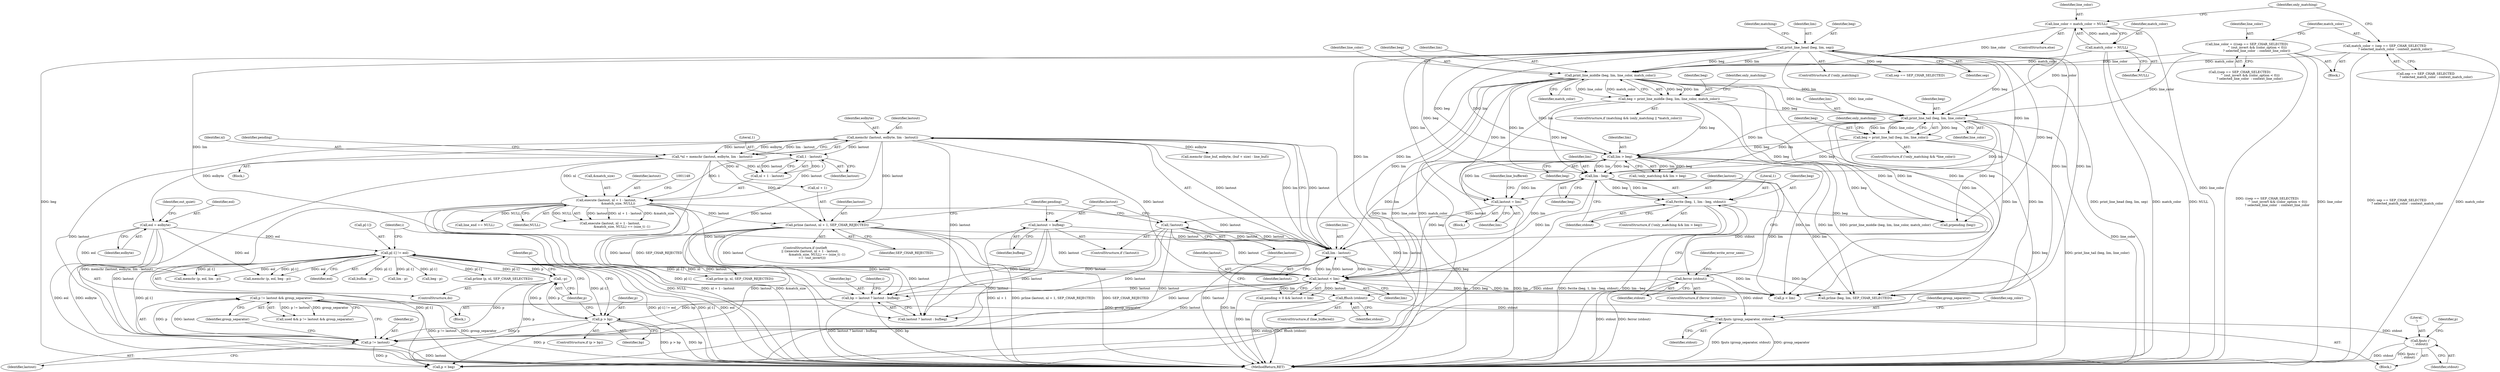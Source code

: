 digraph "0_savannah_8fcf61523644df42e1905c81bed26838e0b04f91@API" {
"1001226" [label="(Call,fputs (group_separator, stdout))"];
"1001218" [label="(Call,p != lastout && group_separator)"];
"1001219" [label="(Call,p != lastout)"];
"1001205" [label="(Call,p[-1] != eol)"];
"1001203" [label="(Call,--p)"];
"1001199" [label="(Call,p > bp)"];
"1001183" [label="(Call,bp = lastout ? lastout : bufbeg)"];
"1001123" [label="(Call,memchr (lastout, eolbyte, lim - lastout))"];
"1001126" [label="(Call,lim - lastout)"];
"1001116" [label="(Call,lastout < lim)"];
"1001153" [label="(Call,prline (lastout, nl + 1, SEP_CHAR_REJECTED))"];
"1001137" [label="(Call,execute (lastout, nl + 1 - lastout,\n                        &match_size, NULL))"];
"1001141" [label="(Call,1 - lastout)"];
"1001121" [label="(Call,*nl = memchr (lastout, eolbyte, lim - lastout))"];
"1001108" [label="(Call,lastout = bufbeg)"];
"1001106" [label="(Call,!lastout)"];
"1001097" [label="(Call,lastout = lim)"];
"1001054" [label="(Call,print_line_middle (beg, lim, line_color, match_color))"];
"1000988" [label="(Call,print_line_head (beg, lim, sep))"];
"1001027" [label="(Call,line_color = match_color = NULL)"];
"1001029" [label="(Call,match_color = NULL)"];
"1001004" [label="(Call,line_color = (((sep == SEP_CHAR_SELECTED)\n                     ^ (out_invert && (color_option < 0)))\n                    ? selected_line_color  : context_line_color))"];
"1001018" [label="(Call,match_color = (sep == SEP_CHAR_SELECTED\n                     ? selected_match_color : context_match_color))"];
"1001067" [label="(Call,print_line_tail (beg, lim, line_color))"];
"1001052" [label="(Call,beg = print_line_middle (beg, lim, line_color, match_color))"];
"1001075" [label="(Call,lim > beg)"];
"1001065" [label="(Call,beg = print_line_tail (beg, lim, line_color))"];
"1001081" [label="(Call,lim - beg)"];
"1001169" [label="(Call,eol = eolbyte)"];
"1001086" [label="(Call,ferror (stdout))"];
"1001078" [label="(Call,fwrite (beg, 1, lim - beg, stdout))"];
"1001102" [label="(Call,fflush (stdout))"];
"1001231" [label="(Call,fputc ('\n', stdout))"];
"1001216" [label="(Call,used && p != lastout && group_separator)"];
"1001045" [label="(ControlStructure,if (matching && (only_matching || *match_color)))"];
"1001415" [label="(MethodReturn,RET)"];
"1001232" [label="(Literal,'\n')"];
"1001005" [label="(Identifier,line_color)"];
"1001078" [label="(Call,fwrite (beg, 1, lim - beg, stdout))"];
"1001122" [label="(Identifier,nl)"];
"1001105" [label="(ControlStructure,if (!lastout))"];
"1001197" [label="(Identifier,i)"];
"1001098" [label="(Identifier,lastout)"];
"1000985" [label="(ControlStructure,if (!only_matching))"];
"1001198" [label="(ControlStructure,if (p > bp))"];
"1001074" [label="(Identifier,only_matching)"];
"1001210" [label="(Identifier,eol)"];
"1001303" [label="(Call,buflim - p)"];
"1001070" [label="(Identifier,line_color)"];
"1001059" [label="(ControlStructure,if (!only_matching && *line_color))"];
"1001144" [label="(Call,&match_size)"];
"1001356" [label="(Call,memchr (line_buf, eolbyte, (buf + size) - line_buf))"];
"1001052" [label="(Call,beg = print_line_middle (beg, lim, line_color, match_color))"];
"1001205" [label="(Call,p[-1] != eol)"];
"1001365" [label="(Call,line_end == NULL)"];
"1001226" [label="(Call,fputs (group_separator, stdout))"];
"1001153" [label="(Call,prline (lastout, nl + 1, SEP_CHAR_REJECTED))"];
"1000988" [label="(Call,print_line_head (beg, lim, sep))"];
"1001199" [label="(Call,p > bp)"];
"1001169" [label="(Call,eol = eolbyte)"];
"1001185" [label="(Call,lastout ? lastout : bufbeg)"];
"1001146" [label="(Identifier,NULL)"];
"1001065" [label="(Call,beg = print_line_tail (beg, lim, line_color))"];
"1001277" [label="(Call,memchr (p, eol, lim - p))"];
"1001086" [label="(Call,ferror (stdout))"];
"1001280" [label="(Call,lim - p)"];
"1001004" [label="(Call,line_color = (((sep == SEP_CHAR_SELECTED)\n                     ^ (out_invert && (color_option < 0)))\n                    ? selected_line_color  : context_line_color))"];
"1001053" [label="(Identifier,beg)"];
"1000981" [label="(Block,)"];
"1001055" [label="(Identifier,beg)"];
"1001181" [label="(Call,prpending (beg))"];
"1001227" [label="(Identifier,group_separator)"];
"1001121" [label="(Call,*nl = memchr (lastout, eolbyte, lim - lastout))"];
"1001068" [label="(Identifier,beg)"];
"1001112" [label="(Call,pending > 0 && lastout < lim)"];
"1001141" [label="(Call,1 - lastout)"];
"1000993" [label="(Identifier,matching)"];
"1001099" [label="(Identifier,lim)"];
"1001035" [label="(Identifier,only_matching)"];
"1001018" [label="(Call,match_color = (sep == SEP_CHAR_SELECTED\n                     ? selected_match_color : context_match_color))"];
"1001222" [label="(Identifier,group_separator)"];
"1001003" [label="(Block,)"];
"1001066" [label="(Identifier,beg)"];
"1001079" [label="(Identifier,beg)"];
"1000990" [label="(Identifier,lim)"];
"1001236" [label="(Identifier,p)"];
"1001184" [label="(Identifier,bp)"];
"1001031" [label="(Identifier,NULL)"];
"1001233" [label="(Identifier,stdout)"];
"1001250" [label="(Call,prline (p, nl, SEP_CHAR_REJECTED))"];
"1001171" [label="(Identifier,eolbyte)"];
"1001109" [label="(Identifier,lastout)"];
"1001069" [label="(Identifier,lim)"];
"1001142" [label="(Literal,1)"];
"1001056" [label="(Identifier,lim)"];
"1001220" [label="(Identifier,p)"];
"1001102" [label="(Call,fflush (stdout))"];
"1001219" [label="(Call,p != lastout)"];
"1001029" [label="(Call,match_color = NULL)"];
"1001090" [label="(Identifier,write_error_seen)"];
"1001125" [label="(Identifier,eolbyte)"];
"1001138" [label="(Identifier,lastout)"];
"1001132" [label="(ControlStructure,if (outleft\n          || ((execute (lastout, nl + 1 - lastout,\n                        &match_size, NULL) == (size_t) -1)\n              == !out_invert)))"];
"1001071" [label="(ControlStructure,if (!only_matching && lim > beg))"];
"1001107" [label="(Identifier,lastout)"];
"1001097" [label="(Call,lastout = lim)"];
"1001235" [label="(Call,p < beg)"];
"1001155" [label="(Call,nl + 1)"];
"1000989" [label="(Identifier,beg)"];
"1001116" [label="(Call,lastout < lim)"];
"1000995" [label="(Call,sep == SEP_CHAR_SELECTED)"];
"1001230" [label="(Identifier,sep_color)"];
"1001223" [label="(Block,)"];
"1001077" [label="(Identifier,beg)"];
"1001106" [label="(Call,!lastout)"];
"1001108" [label="(Call,lastout = bufbeg)"];
"1001206" [label="(Call,p[-1])"];
"1001085" [label="(ControlStructure,if (ferror (stdout)))"];
"1001191" [label="(Identifier,i)"];
"1001242" [label="(Call,memchr (p, eol, beg - p))"];
"1000991" [label="(Identifier,sep)"];
"1001030" [label="(Identifier,match_color)"];
"1001201" [label="(Identifier,bp)"];
"1001054" [label="(Call,print_line_middle (beg, lim, line_color, match_color))"];
"1001177" [label="(Identifier,out_quiet)"];
"1001117" [label="(Identifier,lastout)"];
"1001204" [label="(Identifier,p)"];
"1001200" [label="(Identifier,p)"];
"1001128" [label="(Identifier,lastout)"];
"1001154" [label="(Identifier,lastout)"];
"1001100" [label="(ControlStructure,if (line_buffered))"];
"1001082" [label="(Identifier,lim)"];
"1001139" [label="(Call,nl + 1 - lastout)"];
"1001006" [label="(Call,((sep == SEP_CHAR_SELECTED)\n                     ^ (out_invert && (color_option < 0)))\n                    ? selected_line_color  : context_line_color)"];
"1001081" [label="(Call,lim - beg)"];
"1001067" [label="(Call,print_line_tail (beg, lim, line_color))"];
"1001231" [label="(Call,fputc ('\n', stdout))"];
"1001118" [label="(Identifier,lim)"];
"1001062" [label="(Identifier,only_matching)"];
"1001137" [label="(Call,execute (lastout, nl + 1 - lastout,\n                        &match_size, NULL))"];
"1001126" [label="(Call,lim - lastout)"];
"1001228" [label="(Identifier,stdout)"];
"1001027" [label="(Call,line_color = match_color = NULL)"];
"1001020" [label="(Call,sep == SEP_CHAR_SELECTED\n                     ? selected_match_color : context_match_color)"];
"1001123" [label="(Call,memchr (lastout, eolbyte, lim - lastout))"];
"1001221" [label="(Identifier,lastout)"];
"1001110" [label="(Identifier,bufbeg)"];
"1001103" [label="(Identifier,stdout)"];
"1001127" [label="(Identifier,lim)"];
"1001026" [label="(ControlStructure,else)"];
"1001131" [label="(Identifier,pending)"];
"1001203" [label="(Call,--p)"];
"1001028" [label="(Identifier,line_color)"];
"1001183" [label="(Call,bp = lastout ? lastout : bufbeg)"];
"1001084" [label="(Identifier,stdout)"];
"1001057" [label="(Identifier,line_color)"];
"1001164" [label="(Block,)"];
"1001207" [label="(Identifier,p)"];
"1001101" [label="(Identifier,line_buffered)"];
"1001058" [label="(Identifier,match_color)"];
"1001083" [label="(Identifier,beg)"];
"1001072" [label="(Call,!only_matching && lim > beg)"];
"1001245" [label="(Call,beg - p)"];
"1001218" [label="(Call,p != lastout && group_separator)"];
"1001265" [label="(Call,p < lim)"];
"1001080" [label="(Literal,1)"];
"1001310" [label="(Call,prline (beg, lim, SEP_CHAR_SELECTED))"];
"1001170" [label="(Identifier,eol)"];
"1001124" [label="(Identifier,lastout)"];
"1001114" [label="(Identifier,pending)"];
"1001019" [label="(Identifier,match_color)"];
"1001087" [label="(Identifier,stdout)"];
"1001136" [label="(Call,execute (lastout, nl + 1 - lastout,\n                        &match_size, NULL) == (size_t) -1)"];
"1001202" [label="(ControlStructure,do)"];
"1001143" [label="(Identifier,lastout)"];
"1001158" [label="(Identifier,SEP_CHAR_REJECTED)"];
"1001119" [label="(Block,)"];
"1001288" [label="(Call,prline (p, nl, SEP_CHAR_SELECTED))"];
"1001075" [label="(Call,lim > beg)"];
"1001076" [label="(Identifier,lim)"];
"1001226" -> "1001223"  [label="AST: "];
"1001226" -> "1001228"  [label="CFG: "];
"1001227" -> "1001226"  [label="AST: "];
"1001228" -> "1001226"  [label="AST: "];
"1001230" -> "1001226"  [label="CFG: "];
"1001226" -> "1001415"  [label="DDG: group_separator"];
"1001226" -> "1001415"  [label="DDG: fputs (group_separator, stdout)"];
"1001218" -> "1001226"  [label="DDG: group_separator"];
"1001086" -> "1001226"  [label="DDG: stdout"];
"1001102" -> "1001226"  [label="DDG: stdout"];
"1001226" -> "1001231"  [label="DDG: stdout"];
"1001218" -> "1001216"  [label="AST: "];
"1001218" -> "1001219"  [label="CFG: "];
"1001218" -> "1001222"  [label="CFG: "];
"1001219" -> "1001218"  [label="AST: "];
"1001222" -> "1001218"  [label="AST: "];
"1001216" -> "1001218"  [label="CFG: "];
"1001218" -> "1001415"  [label="DDG: p != lastout"];
"1001218" -> "1001415"  [label="DDG: group_separator"];
"1001218" -> "1001216"  [label="DDG: p != lastout"];
"1001218" -> "1001216"  [label="DDG: group_separator"];
"1001219" -> "1001218"  [label="DDG: p"];
"1001219" -> "1001218"  [label="DDG: lastout"];
"1001219" -> "1001221"  [label="CFG: "];
"1001220" -> "1001219"  [label="AST: "];
"1001221" -> "1001219"  [label="AST: "];
"1001222" -> "1001219"  [label="CFG: "];
"1001219" -> "1001415"  [label="DDG: lastout"];
"1001205" -> "1001219"  [label="DDG: p[-1]"];
"1001199" -> "1001219"  [label="DDG: p"];
"1001203" -> "1001219"  [label="DDG: p"];
"1001123" -> "1001219"  [label="DDG: lastout"];
"1001153" -> "1001219"  [label="DDG: lastout"];
"1001108" -> "1001219"  [label="DDG: lastout"];
"1001137" -> "1001219"  [label="DDG: lastout"];
"1001106" -> "1001219"  [label="DDG: lastout"];
"1001116" -> "1001219"  [label="DDG: lastout"];
"1001219" -> "1001235"  [label="DDG: p"];
"1001205" -> "1001202"  [label="AST: "];
"1001205" -> "1001210"  [label="CFG: "];
"1001206" -> "1001205"  [label="AST: "];
"1001210" -> "1001205"  [label="AST: "];
"1001204" -> "1001205"  [label="CFG: "];
"1001197" -> "1001205"  [label="CFG: "];
"1001205" -> "1001415"  [label="DDG: p[-1] != eol"];
"1001205" -> "1001415"  [label="DDG: p[-1]"];
"1001205" -> "1001415"  [label="DDG: eol"];
"1001205" -> "1001199"  [label="DDG: p[-1]"];
"1001205" -> "1001203"  [label="DDG: p[-1]"];
"1001203" -> "1001205"  [label="DDG: p"];
"1001169" -> "1001205"  [label="DDG: eol"];
"1001205" -> "1001235"  [label="DDG: p[-1]"];
"1001205" -> "1001242"  [label="DDG: p[-1]"];
"1001205" -> "1001242"  [label="DDG: eol"];
"1001205" -> "1001245"  [label="DDG: p[-1]"];
"1001205" -> "1001250"  [label="DDG: p[-1]"];
"1001205" -> "1001265"  [label="DDG: p[-1]"];
"1001205" -> "1001277"  [label="DDG: p[-1]"];
"1001205" -> "1001277"  [label="DDG: eol"];
"1001205" -> "1001280"  [label="DDG: p[-1]"];
"1001205" -> "1001288"  [label="DDG: p[-1]"];
"1001205" -> "1001303"  [label="DDG: p[-1]"];
"1001203" -> "1001202"  [label="AST: "];
"1001203" -> "1001204"  [label="CFG: "];
"1001204" -> "1001203"  [label="AST: "];
"1001207" -> "1001203"  [label="CFG: "];
"1001203" -> "1001199"  [label="DDG: p"];
"1001199" -> "1001203"  [label="DDG: p"];
"1001203" -> "1001235"  [label="DDG: p"];
"1001199" -> "1001198"  [label="AST: "];
"1001199" -> "1001201"  [label="CFG: "];
"1001200" -> "1001199"  [label="AST: "];
"1001201" -> "1001199"  [label="AST: "];
"1001204" -> "1001199"  [label="CFG: "];
"1001197" -> "1001199"  [label="CFG: "];
"1001199" -> "1001415"  [label="DDG: p > bp"];
"1001199" -> "1001415"  [label="DDG: bp"];
"1001183" -> "1001199"  [label="DDG: bp"];
"1001199" -> "1001235"  [label="DDG: p"];
"1001183" -> "1001164"  [label="AST: "];
"1001183" -> "1001185"  [label="CFG: "];
"1001184" -> "1001183"  [label="AST: "];
"1001185" -> "1001183"  [label="AST: "];
"1001191" -> "1001183"  [label="CFG: "];
"1001183" -> "1001415"  [label="DDG: lastout ? lastout : bufbeg"];
"1001183" -> "1001415"  [label="DDG: bp"];
"1001123" -> "1001183"  [label="DDG: lastout"];
"1001153" -> "1001183"  [label="DDG: lastout"];
"1001108" -> "1001183"  [label="DDG: lastout"];
"1001137" -> "1001183"  [label="DDG: lastout"];
"1001106" -> "1001183"  [label="DDG: lastout"];
"1001116" -> "1001183"  [label="DDG: lastout"];
"1001123" -> "1001121"  [label="AST: "];
"1001123" -> "1001126"  [label="CFG: "];
"1001124" -> "1001123"  [label="AST: "];
"1001125" -> "1001123"  [label="AST: "];
"1001126" -> "1001123"  [label="AST: "];
"1001121" -> "1001123"  [label="CFG: "];
"1001123" -> "1001415"  [label="DDG: lim - lastout"];
"1001123" -> "1001116"  [label="DDG: lastout"];
"1001123" -> "1001121"  [label="DDG: lastout"];
"1001123" -> "1001121"  [label="DDG: eolbyte"];
"1001123" -> "1001121"  [label="DDG: lim - lastout"];
"1001126" -> "1001123"  [label="DDG: lastout"];
"1001126" -> "1001123"  [label="DDG: lim"];
"1001123" -> "1001126"  [label="DDG: lastout"];
"1001123" -> "1001141"  [label="DDG: lastout"];
"1001123" -> "1001153"  [label="DDG: lastout"];
"1001123" -> "1001169"  [label="DDG: eolbyte"];
"1001123" -> "1001185"  [label="DDG: lastout"];
"1001123" -> "1001356"  [label="DDG: eolbyte"];
"1001126" -> "1001128"  [label="CFG: "];
"1001127" -> "1001126"  [label="AST: "];
"1001128" -> "1001126"  [label="AST: "];
"1001126" -> "1001415"  [label="DDG: lim"];
"1001126" -> "1001116"  [label="DDG: lim"];
"1001116" -> "1001126"  [label="DDG: lim"];
"1001116" -> "1001126"  [label="DDG: lastout"];
"1001054" -> "1001126"  [label="DDG: lim"];
"1000988" -> "1001126"  [label="DDG: lim"];
"1001067" -> "1001126"  [label="DDG: lim"];
"1001075" -> "1001126"  [label="DDG: lim"];
"1001081" -> "1001126"  [label="DDG: lim"];
"1001153" -> "1001126"  [label="DDG: lastout"];
"1001108" -> "1001126"  [label="DDG: lastout"];
"1001137" -> "1001126"  [label="DDG: lastout"];
"1001106" -> "1001126"  [label="DDG: lastout"];
"1001126" -> "1001265"  [label="DDG: lim"];
"1001126" -> "1001310"  [label="DDG: lim"];
"1001116" -> "1001112"  [label="AST: "];
"1001116" -> "1001118"  [label="CFG: "];
"1001117" -> "1001116"  [label="AST: "];
"1001118" -> "1001116"  [label="AST: "];
"1001112" -> "1001116"  [label="CFG: "];
"1001116" -> "1001415"  [label="DDG: lim"];
"1001116" -> "1001112"  [label="DDG: lastout"];
"1001116" -> "1001112"  [label="DDG: lim"];
"1001153" -> "1001116"  [label="DDG: lastout"];
"1001108" -> "1001116"  [label="DDG: lastout"];
"1001137" -> "1001116"  [label="DDG: lastout"];
"1001106" -> "1001116"  [label="DDG: lastout"];
"1001054" -> "1001116"  [label="DDG: lim"];
"1000988" -> "1001116"  [label="DDG: lim"];
"1001067" -> "1001116"  [label="DDG: lim"];
"1001075" -> "1001116"  [label="DDG: lim"];
"1001081" -> "1001116"  [label="DDG: lim"];
"1001116" -> "1001185"  [label="DDG: lastout"];
"1001116" -> "1001265"  [label="DDG: lim"];
"1001116" -> "1001310"  [label="DDG: lim"];
"1001153" -> "1001132"  [label="AST: "];
"1001153" -> "1001158"  [label="CFG: "];
"1001154" -> "1001153"  [label="AST: "];
"1001155" -> "1001153"  [label="AST: "];
"1001158" -> "1001153"  [label="AST: "];
"1001114" -> "1001153"  [label="CFG: "];
"1001153" -> "1001415"  [label="DDG: nl + 1"];
"1001153" -> "1001415"  [label="DDG: prline (lastout, nl + 1, SEP_CHAR_REJECTED)"];
"1001153" -> "1001415"  [label="DDG: SEP_CHAR_REJECTED"];
"1001137" -> "1001153"  [label="DDG: lastout"];
"1001121" -> "1001153"  [label="DDG: nl"];
"1001153" -> "1001185"  [label="DDG: lastout"];
"1001153" -> "1001250"  [label="DDG: SEP_CHAR_REJECTED"];
"1001137" -> "1001136"  [label="AST: "];
"1001137" -> "1001146"  [label="CFG: "];
"1001138" -> "1001137"  [label="AST: "];
"1001139" -> "1001137"  [label="AST: "];
"1001144" -> "1001137"  [label="AST: "];
"1001146" -> "1001137"  [label="AST: "];
"1001148" -> "1001137"  [label="CFG: "];
"1001137" -> "1001415"  [label="DDG: NULL"];
"1001137" -> "1001415"  [label="DDG: nl + 1 - lastout"];
"1001137" -> "1001415"  [label="DDG: &match_size"];
"1001137" -> "1001136"  [label="DDG: lastout"];
"1001137" -> "1001136"  [label="DDG: nl + 1 - lastout"];
"1001137" -> "1001136"  [label="DDG: &match_size"];
"1001137" -> "1001136"  [label="DDG: NULL"];
"1001141" -> "1001137"  [label="DDG: lastout"];
"1001141" -> "1001137"  [label="DDG: 1"];
"1001121" -> "1001137"  [label="DDG: nl"];
"1001137" -> "1001185"  [label="DDG: lastout"];
"1001137" -> "1001365"  [label="DDG: NULL"];
"1001141" -> "1001139"  [label="AST: "];
"1001141" -> "1001143"  [label="CFG: "];
"1001142" -> "1001141"  [label="AST: "];
"1001143" -> "1001141"  [label="AST: "];
"1001139" -> "1001141"  [label="CFG: "];
"1001141" -> "1001139"  [label="DDG: 1"];
"1001141" -> "1001139"  [label="DDG: lastout"];
"1001121" -> "1001119"  [label="AST: "];
"1001122" -> "1001121"  [label="AST: "];
"1001131" -> "1001121"  [label="CFG: "];
"1001121" -> "1001415"  [label="DDG: memchr (lastout, eolbyte, lim - lastout)"];
"1001121" -> "1001415"  [label="DDG: nl"];
"1001121" -> "1001139"  [label="DDG: nl"];
"1001121" -> "1001155"  [label="DDG: nl"];
"1001108" -> "1001105"  [label="AST: "];
"1001108" -> "1001110"  [label="CFG: "];
"1001109" -> "1001108"  [label="AST: "];
"1001110" -> "1001108"  [label="AST: "];
"1001114" -> "1001108"  [label="CFG: "];
"1001108" -> "1001185"  [label="DDG: lastout"];
"1001106" -> "1001105"  [label="AST: "];
"1001106" -> "1001107"  [label="CFG: "];
"1001107" -> "1001106"  [label="AST: "];
"1001109" -> "1001106"  [label="CFG: "];
"1001114" -> "1001106"  [label="CFG: "];
"1001106" -> "1001415"  [label="DDG: !lastout"];
"1001097" -> "1001106"  [label="DDG: lastout"];
"1001106" -> "1001185"  [label="DDG: lastout"];
"1001097" -> "1000981"  [label="AST: "];
"1001097" -> "1001099"  [label="CFG: "];
"1001098" -> "1001097"  [label="AST: "];
"1001099" -> "1001097"  [label="AST: "];
"1001101" -> "1001097"  [label="CFG: "];
"1001097" -> "1001415"  [label="DDG: lim"];
"1001054" -> "1001097"  [label="DDG: lim"];
"1000988" -> "1001097"  [label="DDG: lim"];
"1001067" -> "1001097"  [label="DDG: lim"];
"1001075" -> "1001097"  [label="DDG: lim"];
"1001081" -> "1001097"  [label="DDG: lim"];
"1001054" -> "1001052"  [label="AST: "];
"1001054" -> "1001058"  [label="CFG: "];
"1001055" -> "1001054"  [label="AST: "];
"1001056" -> "1001054"  [label="AST: "];
"1001057" -> "1001054"  [label="AST: "];
"1001058" -> "1001054"  [label="AST: "];
"1001052" -> "1001054"  [label="CFG: "];
"1001054" -> "1001415"  [label="DDG: line_color"];
"1001054" -> "1001415"  [label="DDG: match_color"];
"1001054" -> "1001052"  [label="DDG: beg"];
"1001054" -> "1001052"  [label="DDG: lim"];
"1001054" -> "1001052"  [label="DDG: line_color"];
"1001054" -> "1001052"  [label="DDG: match_color"];
"1000988" -> "1001054"  [label="DDG: beg"];
"1000988" -> "1001054"  [label="DDG: lim"];
"1001027" -> "1001054"  [label="DDG: line_color"];
"1001004" -> "1001054"  [label="DDG: line_color"];
"1001018" -> "1001054"  [label="DDG: match_color"];
"1001029" -> "1001054"  [label="DDG: match_color"];
"1001054" -> "1001067"  [label="DDG: lim"];
"1001054" -> "1001067"  [label="DDG: line_color"];
"1001054" -> "1001075"  [label="DDG: lim"];
"1001054" -> "1001081"  [label="DDG: lim"];
"1001054" -> "1001265"  [label="DDG: lim"];
"1001054" -> "1001310"  [label="DDG: lim"];
"1000988" -> "1000985"  [label="AST: "];
"1000988" -> "1000991"  [label="CFG: "];
"1000989" -> "1000988"  [label="AST: "];
"1000990" -> "1000988"  [label="AST: "];
"1000991" -> "1000988"  [label="AST: "];
"1000993" -> "1000988"  [label="CFG: "];
"1000988" -> "1001415"  [label="DDG: print_line_head (beg, lim, sep)"];
"1000988" -> "1000995"  [label="DDG: sep"];
"1000988" -> "1001067"  [label="DDG: beg"];
"1000988" -> "1001067"  [label="DDG: lim"];
"1000988" -> "1001075"  [label="DDG: lim"];
"1000988" -> "1001075"  [label="DDG: beg"];
"1000988" -> "1001081"  [label="DDG: lim"];
"1000988" -> "1001081"  [label="DDG: beg"];
"1000988" -> "1001181"  [label="DDG: beg"];
"1000988" -> "1001235"  [label="DDG: beg"];
"1000988" -> "1001265"  [label="DDG: lim"];
"1000988" -> "1001310"  [label="DDG: lim"];
"1001027" -> "1001026"  [label="AST: "];
"1001027" -> "1001029"  [label="CFG: "];
"1001028" -> "1001027"  [label="AST: "];
"1001029" -> "1001027"  [label="AST: "];
"1001035" -> "1001027"  [label="CFG: "];
"1001027" -> "1001415"  [label="DDG: line_color"];
"1001029" -> "1001027"  [label="DDG: match_color"];
"1001027" -> "1001067"  [label="DDG: line_color"];
"1001029" -> "1001031"  [label="CFG: "];
"1001030" -> "1001029"  [label="AST: "];
"1001031" -> "1001029"  [label="AST: "];
"1001029" -> "1001415"  [label="DDG: match_color"];
"1001029" -> "1001415"  [label="DDG: NULL"];
"1001004" -> "1001003"  [label="AST: "];
"1001004" -> "1001006"  [label="CFG: "];
"1001005" -> "1001004"  [label="AST: "];
"1001006" -> "1001004"  [label="AST: "];
"1001019" -> "1001004"  [label="CFG: "];
"1001004" -> "1001415"  [label="DDG: line_color"];
"1001004" -> "1001415"  [label="DDG: ((sep == SEP_CHAR_SELECTED)\n                     ^ (out_invert && (color_option < 0)))\n                    ? selected_line_color  : context_line_color"];
"1001004" -> "1001067"  [label="DDG: line_color"];
"1001018" -> "1001003"  [label="AST: "];
"1001018" -> "1001020"  [label="CFG: "];
"1001019" -> "1001018"  [label="AST: "];
"1001020" -> "1001018"  [label="AST: "];
"1001035" -> "1001018"  [label="CFG: "];
"1001018" -> "1001415"  [label="DDG: match_color"];
"1001018" -> "1001415"  [label="DDG: sep == SEP_CHAR_SELECTED\n                     ? selected_match_color : context_match_color"];
"1001067" -> "1001065"  [label="AST: "];
"1001067" -> "1001070"  [label="CFG: "];
"1001068" -> "1001067"  [label="AST: "];
"1001069" -> "1001067"  [label="AST: "];
"1001070" -> "1001067"  [label="AST: "];
"1001065" -> "1001067"  [label="CFG: "];
"1001067" -> "1001415"  [label="DDG: line_color"];
"1001067" -> "1001065"  [label="DDG: beg"];
"1001067" -> "1001065"  [label="DDG: lim"];
"1001067" -> "1001065"  [label="DDG: line_color"];
"1001052" -> "1001067"  [label="DDG: beg"];
"1001067" -> "1001075"  [label="DDG: lim"];
"1001067" -> "1001081"  [label="DDG: lim"];
"1001067" -> "1001265"  [label="DDG: lim"];
"1001067" -> "1001310"  [label="DDG: lim"];
"1001052" -> "1001045"  [label="AST: "];
"1001053" -> "1001052"  [label="AST: "];
"1001062" -> "1001052"  [label="CFG: "];
"1001052" -> "1001415"  [label="DDG: print_line_middle (beg, lim, line_color, match_color)"];
"1001052" -> "1001075"  [label="DDG: beg"];
"1001052" -> "1001081"  [label="DDG: beg"];
"1001052" -> "1001181"  [label="DDG: beg"];
"1001052" -> "1001235"  [label="DDG: beg"];
"1001075" -> "1001072"  [label="AST: "];
"1001075" -> "1001077"  [label="CFG: "];
"1001076" -> "1001075"  [label="AST: "];
"1001077" -> "1001075"  [label="AST: "];
"1001072" -> "1001075"  [label="CFG: "];
"1001075" -> "1001072"  [label="DDG: lim"];
"1001075" -> "1001072"  [label="DDG: beg"];
"1001065" -> "1001075"  [label="DDG: beg"];
"1001075" -> "1001081"  [label="DDG: lim"];
"1001075" -> "1001081"  [label="DDG: beg"];
"1001075" -> "1001181"  [label="DDG: beg"];
"1001075" -> "1001235"  [label="DDG: beg"];
"1001075" -> "1001265"  [label="DDG: lim"];
"1001075" -> "1001310"  [label="DDG: lim"];
"1001065" -> "1001059"  [label="AST: "];
"1001066" -> "1001065"  [label="AST: "];
"1001074" -> "1001065"  [label="CFG: "];
"1001065" -> "1001415"  [label="DDG: print_line_tail (beg, lim, line_color)"];
"1001065" -> "1001081"  [label="DDG: beg"];
"1001065" -> "1001181"  [label="DDG: beg"];
"1001065" -> "1001235"  [label="DDG: beg"];
"1001081" -> "1001078"  [label="AST: "];
"1001081" -> "1001083"  [label="CFG: "];
"1001082" -> "1001081"  [label="AST: "];
"1001083" -> "1001081"  [label="AST: "];
"1001084" -> "1001081"  [label="CFG: "];
"1001081" -> "1001078"  [label="DDG: beg"];
"1001081" -> "1001078"  [label="DDG: lim"];
"1001081" -> "1001265"  [label="DDG: lim"];
"1001081" -> "1001310"  [label="DDG: lim"];
"1001169" -> "1001164"  [label="AST: "];
"1001169" -> "1001171"  [label="CFG: "];
"1001170" -> "1001169"  [label="AST: "];
"1001171" -> "1001169"  [label="AST: "];
"1001177" -> "1001169"  [label="CFG: "];
"1001169" -> "1001415"  [label="DDG: eol"];
"1001169" -> "1001415"  [label="DDG: eolbyte"];
"1001169" -> "1001242"  [label="DDG: eol"];
"1001169" -> "1001277"  [label="DDG: eol"];
"1001086" -> "1001085"  [label="AST: "];
"1001086" -> "1001087"  [label="CFG: "];
"1001087" -> "1001086"  [label="AST: "];
"1001090" -> "1001086"  [label="CFG: "];
"1001098" -> "1001086"  [label="CFG: "];
"1001086" -> "1001415"  [label="DDG: stdout"];
"1001086" -> "1001415"  [label="DDG: ferror (stdout)"];
"1001078" -> "1001086"  [label="DDG: stdout"];
"1001086" -> "1001102"  [label="DDG: stdout"];
"1001078" -> "1001071"  [label="AST: "];
"1001078" -> "1001084"  [label="CFG: "];
"1001079" -> "1001078"  [label="AST: "];
"1001080" -> "1001078"  [label="AST: "];
"1001084" -> "1001078"  [label="AST: "];
"1001087" -> "1001078"  [label="CFG: "];
"1001078" -> "1001415"  [label="DDG: fwrite (beg, 1, lim - beg, stdout)"];
"1001078" -> "1001415"  [label="DDG: lim - beg"];
"1001078" -> "1001181"  [label="DDG: beg"];
"1001078" -> "1001235"  [label="DDG: beg"];
"1001102" -> "1001100"  [label="AST: "];
"1001102" -> "1001103"  [label="CFG: "];
"1001103" -> "1001102"  [label="AST: "];
"1001107" -> "1001102"  [label="CFG: "];
"1001102" -> "1001415"  [label="DDG: stdout"];
"1001102" -> "1001415"  [label="DDG: fflush (stdout)"];
"1001231" -> "1001223"  [label="AST: "];
"1001231" -> "1001233"  [label="CFG: "];
"1001232" -> "1001231"  [label="AST: "];
"1001233" -> "1001231"  [label="AST: "];
"1001236" -> "1001231"  [label="CFG: "];
"1001231" -> "1001415"  [label="DDG: stdout"];
"1001231" -> "1001415"  [label="DDG: fputc ('\n', stdout)"];
}
